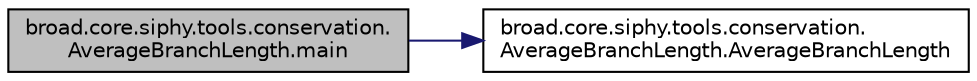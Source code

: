 digraph "broad.core.siphy.tools.conservation.AverageBranchLength.main"
{
  edge [fontname="Helvetica",fontsize="10",labelfontname="Helvetica",labelfontsize="10"];
  node [fontname="Helvetica",fontsize="10",shape=record];
  rankdir="LR";
  Node1 [label="broad.core.siphy.tools.conservation.\lAverageBranchLength.main",height=0.2,width=0.4,color="black", fillcolor="grey75", style="filled" fontcolor="black"];
  Node1 -> Node2 [color="midnightblue",fontsize="10",style="solid"];
  Node2 [label="broad.core.siphy.tools.conservation.\lAverageBranchLength.AverageBranchLength",height=0.2,width=0.4,color="black", fillcolor="white", style="filled",URL="$classbroad_1_1core_1_1siphy_1_1tools_1_1conservation_1_1_average_branch_length.html#a24084b5e66fe1e717041bb09efa5568e"];
}
